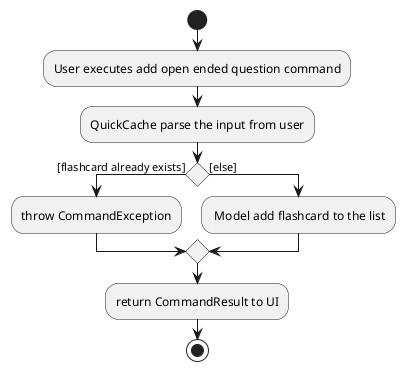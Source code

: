 @startuml
start
:User executes add open ended question command;
:QuickCache parse the input from user;

'Since the beta syntax does not support placing the condition outside the
'diamond we place it as the true branch instead.

if () then ([flashcard already exists])
    :throw CommandException;
else ([else])
    : Model add flashcard to the list;
endif
:return CommandResult to UI;
stop
@enduml
